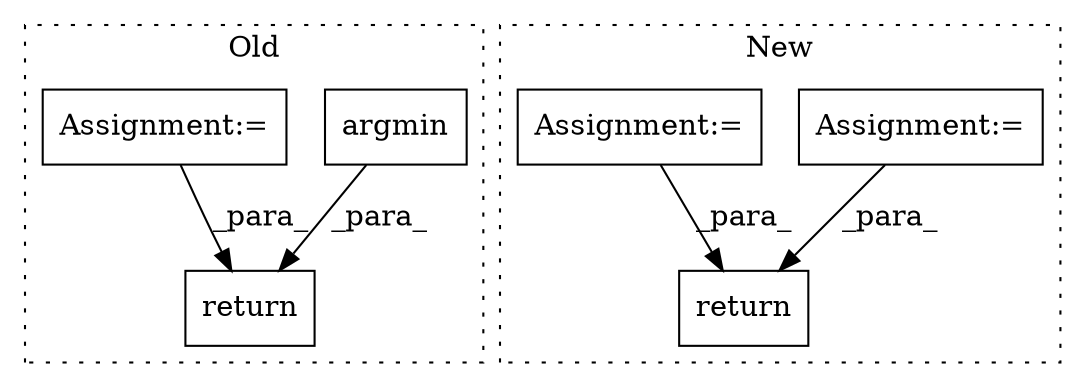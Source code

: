 digraph G {
subgraph cluster0 {
1 [label="argmin" a="32" s="59803,59814" l="7,1" shape="box"];
4 [label="return" a="41" s="59760" l="7" shape="box"];
6 [label="Assignment:=" a="7" s="59696" l="1" shape="box"];
label = "Old";
style="dotted";
}
subgraph cluster1 {
2 [label="return" a="41" s="61357" l="7" shape="box"];
3 [label="Assignment:=" a="7" s="61234" l="1" shape="box"];
5 [label="Assignment:=" a="7" s="60883" l="1" shape="box"];
label = "New";
style="dotted";
}
1 -> 4 [label="_para_"];
3 -> 2 [label="_para_"];
5 -> 2 [label="_para_"];
6 -> 4 [label="_para_"];
}